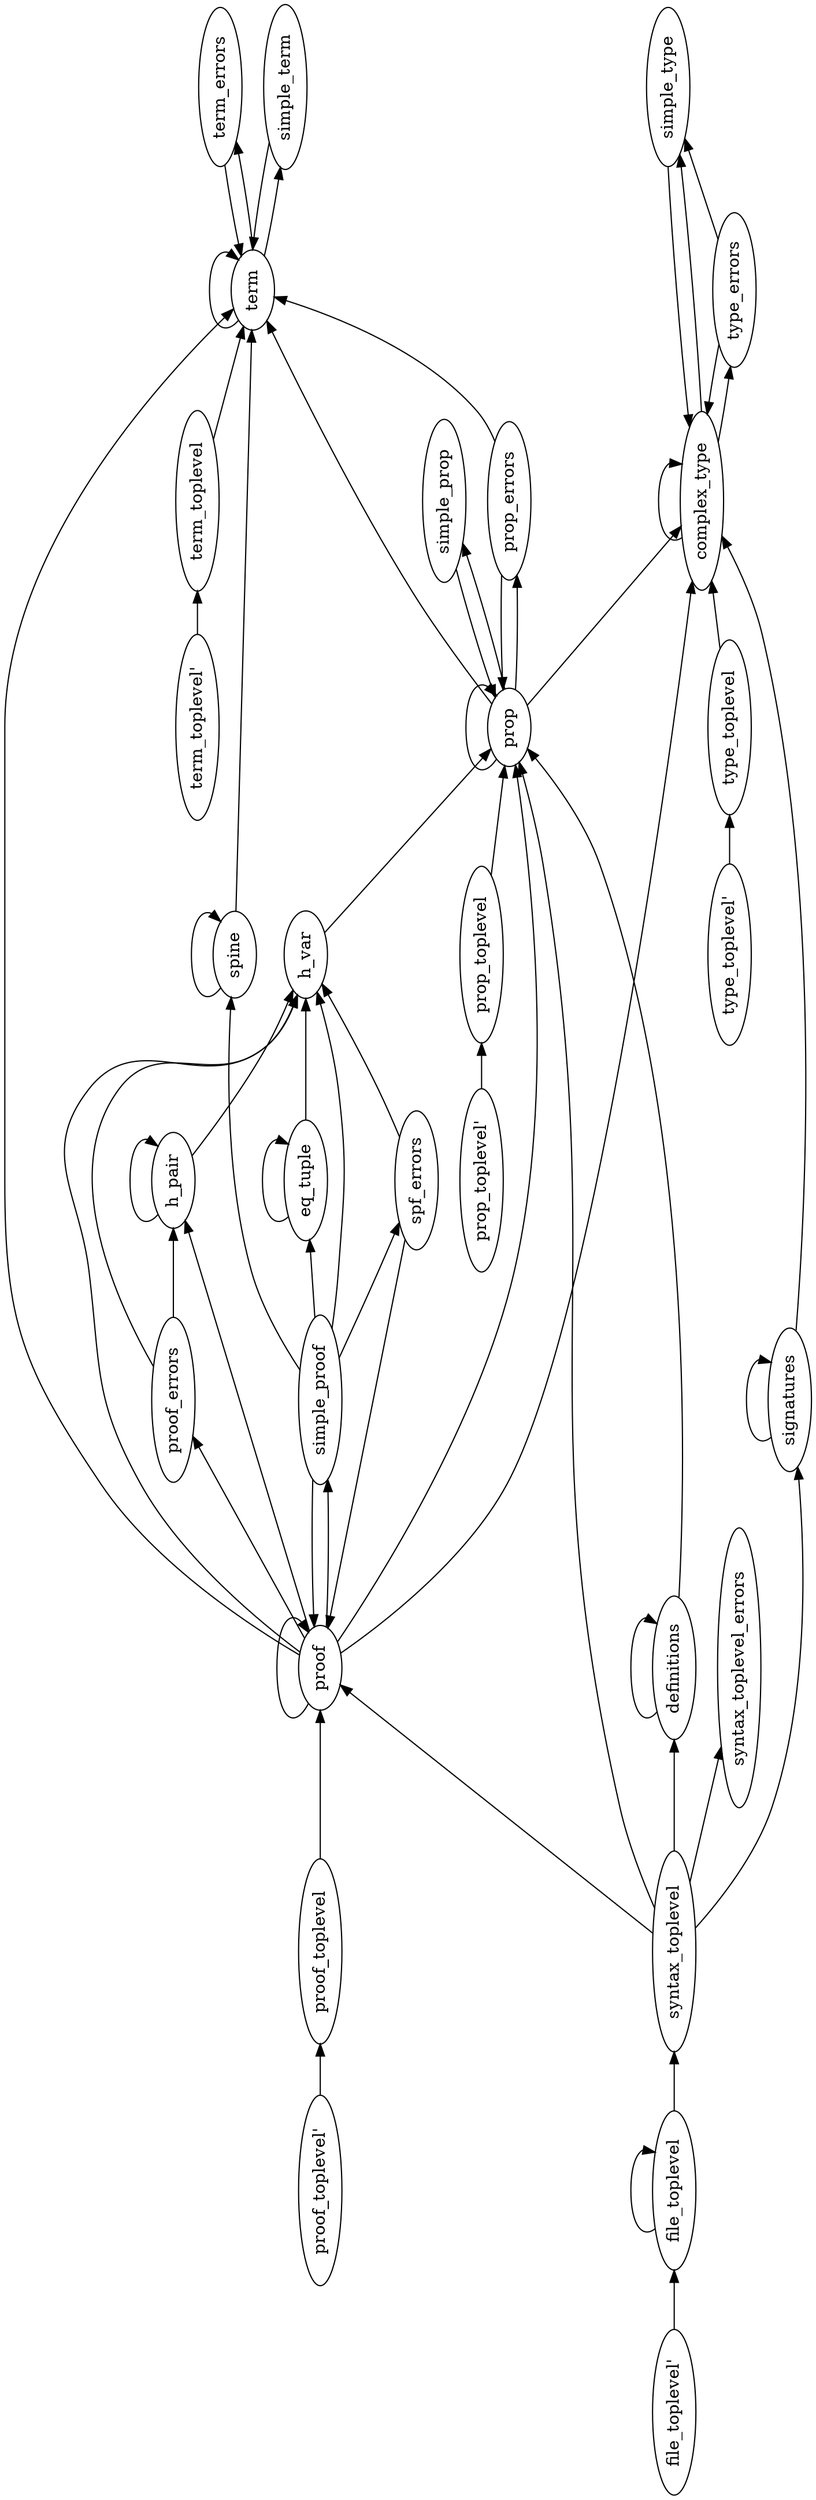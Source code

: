 digraph G {
orientation = landscape;
rankdir = LR;
ratio = compress;
nt0 [ label="type_toplevel'" ] ;
nt1 [ label="term_toplevel'" ] ;
nt2 [ label="prop_toplevel'" ] ;
nt3 [ label="proof_toplevel'" ] ;
nt4 [ label="file_toplevel'" ] ;
nt5 [ label="type_toplevel" ] ;
nt6 [ label="type_errors" ] ;
nt7 [ label="term_toplevel" ] ;
nt8 [ label="term_errors" ] ;
nt9 [ label="term" ] ;
nt10 [ label="syntax_toplevel_errors" ] ;
nt11 [ label="syntax_toplevel" ] ;
nt12 [ label="spine" ] ;
nt13 [ label="spf_errors" ] ;
nt14 [ label="simple_type" ] ;
nt15 [ label="simple_term" ] ;
nt16 [ label="simple_prop" ] ;
nt17 [ label="simple_proof" ] ;
nt18 [ label="signatures" ] ;
nt19 [ label="prop_toplevel" ] ;
nt20 [ label="prop_errors" ] ;
nt21 [ label="prop" ] ;
nt22 [ label="proof_toplevel" ] ;
nt23 [ label="proof_errors" ] ;
nt24 [ label="proof" ] ;
nt25 [ label="h_var" ] ;
nt26 [ label="h_pair" ] ;
nt27 [ label="file_toplevel" ] ;
nt28 [ label="eq_tuple" ] ;
nt29 [ label="definitions" ] ;
nt30 [ label="complex_type" ] ;
nt0 -> nt5 [ label="" ] ;
nt1 -> nt7 [ label="" ] ;
nt2 -> nt19 [ label="" ] ;
nt3 -> nt22 [ label="" ] ;
nt4 -> nt27 [ label="" ] ;
nt5 -> nt30 [ label="" ] ;
nt6 -> nt14 [ label="" ] ;
nt6 -> nt30 [ label="" ] ;
nt7 -> nt9 [ label="" ] ;
nt8 -> nt9 [ label="" ] ;
nt9 -> nt8 [ label="" ] ;
nt9 -> nt9 [ label="" ] ;
nt9 -> nt15 [ label="" ] ;
nt11 -> nt10 [ label="" ] ;
nt11 -> nt18 [ label="" ] ;
nt11 -> nt21 [ label="" ] ;
nt11 -> nt24 [ label="" ] ;
nt11 -> nt29 [ label="" ] ;
nt12 -> nt9 [ label="" ] ;
nt12 -> nt12 [ label="" ] ;
nt13 -> nt24 [ label="" ] ;
nt13 -> nt25 [ label="" ] ;
nt14 -> nt30 [ label="" ] ;
nt15 -> nt9 [ label="" ] ;
nt16 -> nt21 [ label="" ] ;
nt17 -> nt12 [ label="" ] ;
nt17 -> nt13 [ label="" ] ;
nt17 -> nt24 [ label="" ] ;
nt17 -> nt25 [ label="" ] ;
nt17 -> nt28 [ label="" ] ;
nt18 -> nt18 [ label="" ] ;
nt18 -> nt30 [ label="" ] ;
nt19 -> nt21 [ label="" ] ;
nt20 -> nt9 [ label="" ] ;
nt20 -> nt21 [ label="" ] ;
nt21 -> nt9 [ label="" ] ;
nt21 -> nt16 [ label="" ] ;
nt21 -> nt20 [ label="" ] ;
nt21 -> nt21 [ label="" ] ;
nt21 -> nt30 [ label="" ] ;
nt22 -> nt24 [ label="" ] ;
nt23 -> nt25 [ label="" ] ;
nt23 -> nt26 [ label="" ] ;
nt24 -> nt9 [ label="" ] ;
nt24 -> nt17 [ label="" ] ;
nt24 -> nt21 [ label="" ] ;
nt24 -> nt23 [ label="" ] ;
nt24 -> nt24 [ label="" ] ;
nt24 -> nt25 [ label="" ] ;
nt24 -> nt26 [ label="" ] ;
nt24 -> nt30 [ label="" ] ;
nt25 -> nt21 [ label="" ] ;
nt26 -> nt25 [ label="" ] ;
nt26 -> nt26 [ label="" ] ;
nt27 -> nt11 [ label="" ] ;
nt27 -> nt27 [ label="" ] ;
nt28 -> nt25 [ label="" ] ;
nt28 -> nt28 [ label="" ] ;
nt29 -> nt21 [ label="" ] ;
nt29 -> nt29 [ label="" ] ;
nt30 -> nt6 [ label="" ] ;
nt30 -> nt14 [ label="" ] ;
nt30 -> nt30 [ label="" ] ;

}
